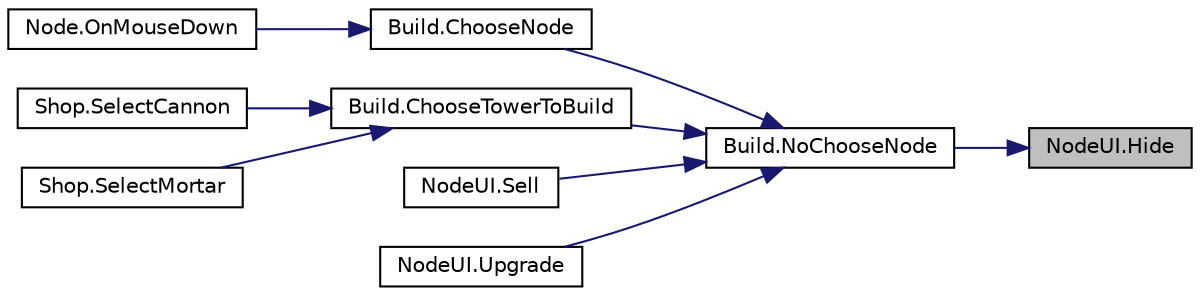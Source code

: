 digraph "NodeUI.Hide"
{
 // LATEX_PDF_SIZE
  edge [fontname="Helvetica",fontsize="10",labelfontname="Helvetica",labelfontsize="10"];
  node [fontname="Helvetica",fontsize="10",shape=record];
  rankdir="RL";
  Node1 [label="NodeUI.Hide",height=0.2,width=0.4,color="black", fillcolor="grey75", style="filled", fontcolor="black",tooltip="Функция для снятия панели"];
  Node1 -> Node2 [dir="back",color="midnightblue",fontsize="10",style="solid",fontname="Helvetica"];
  Node2 [label="Build.NoChooseNode",height=0.2,width=0.4,color="black", fillcolor="white", style="filled",URL="$class_build.html#aeae6c6f630f056513c6aba8bbbc8f6d8",tooltip="Функция отмены выбора поля игры"];
  Node2 -> Node3 [dir="back",color="midnightblue",fontsize="10",style="solid",fontname="Helvetica"];
  Node3 [label="Build.ChooseNode",height=0.2,width=0.4,color="black", fillcolor="white", style="filled",URL="$class_build.html#a3ca1e9582eb316849ae3d70ff3f53217",tooltip="Функция выбора поля игры для постройки башни"];
  Node3 -> Node4 [dir="back",color="midnightblue",fontsize="10",style="solid",fontname="Helvetica"];
  Node4 [label="Node.OnMouseDown",height=0.2,width=0.4,color="black", fillcolor="white", style="filled",URL="$class_node.html#a19932b50442315b328e96987ea7cdbe1",tooltip=" "];
  Node2 -> Node5 [dir="back",color="midnightblue",fontsize="10",style="solid",fontname="Helvetica"];
  Node5 [label="Build.ChooseTowerToBuild",height=0.2,width=0.4,color="black", fillcolor="white", style="filled",URL="$class_build.html#acffe47d512477c5a9f4f60ac75d7a26b",tooltip=" "];
  Node5 -> Node6 [dir="back",color="midnightblue",fontsize="10",style="solid",fontname="Helvetica"];
  Node6 [label="Shop.SelectCannon",height=0.2,width=0.4,color="black", fillcolor="white", style="filled",URL="$class_shop.html#a97404e9d4c2065fc6d6b478a42e6d679",tooltip="Функция выбора Башни 1"];
  Node5 -> Node7 [dir="back",color="midnightblue",fontsize="10",style="solid",fontname="Helvetica"];
  Node7 [label="Shop.SelectMortar",height=0.2,width=0.4,color="black", fillcolor="white", style="filled",URL="$class_shop.html#acdb3964548d987970f2707f51ee94759",tooltip="Функция выбора Башни 2"];
  Node2 -> Node8 [dir="back",color="midnightblue",fontsize="10",style="solid",fontname="Helvetica"];
  Node8 [label="NodeUI.Sell",height=0.2,width=0.4,color="black", fillcolor="white", style="filled",URL="$class_node_u_i.html#a3cf94e06d8487a629ddbb01c3ff57753",tooltip="Кнопка для продажи"];
  Node2 -> Node9 [dir="back",color="midnightblue",fontsize="10",style="solid",fontname="Helvetica"];
  Node9 [label="NodeUI.Upgrade",height=0.2,width=0.4,color="black", fillcolor="white", style="filled",URL="$class_node_u_i.html#a55f989bf1b4231d76dd2dfc281962982",tooltip="Кнопка для улучшения"];
}
